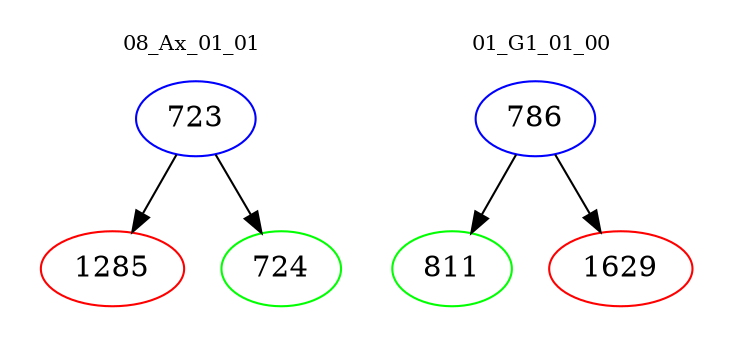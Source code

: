 digraph{
subgraph cluster_0 {
color = white
label = "08_Ax_01_01";
fontsize=10;
T0_723 [label="723", color="blue"]
T0_723 -> T0_1285 [color="black"]
T0_1285 [label="1285", color="red"]
T0_723 -> T0_724 [color="black"]
T0_724 [label="724", color="green"]
}
subgraph cluster_1 {
color = white
label = "01_G1_01_00";
fontsize=10;
T1_786 [label="786", color="blue"]
T1_786 -> T1_811 [color="black"]
T1_811 [label="811", color="green"]
T1_786 -> T1_1629 [color="black"]
T1_1629 [label="1629", color="red"]
}
}
